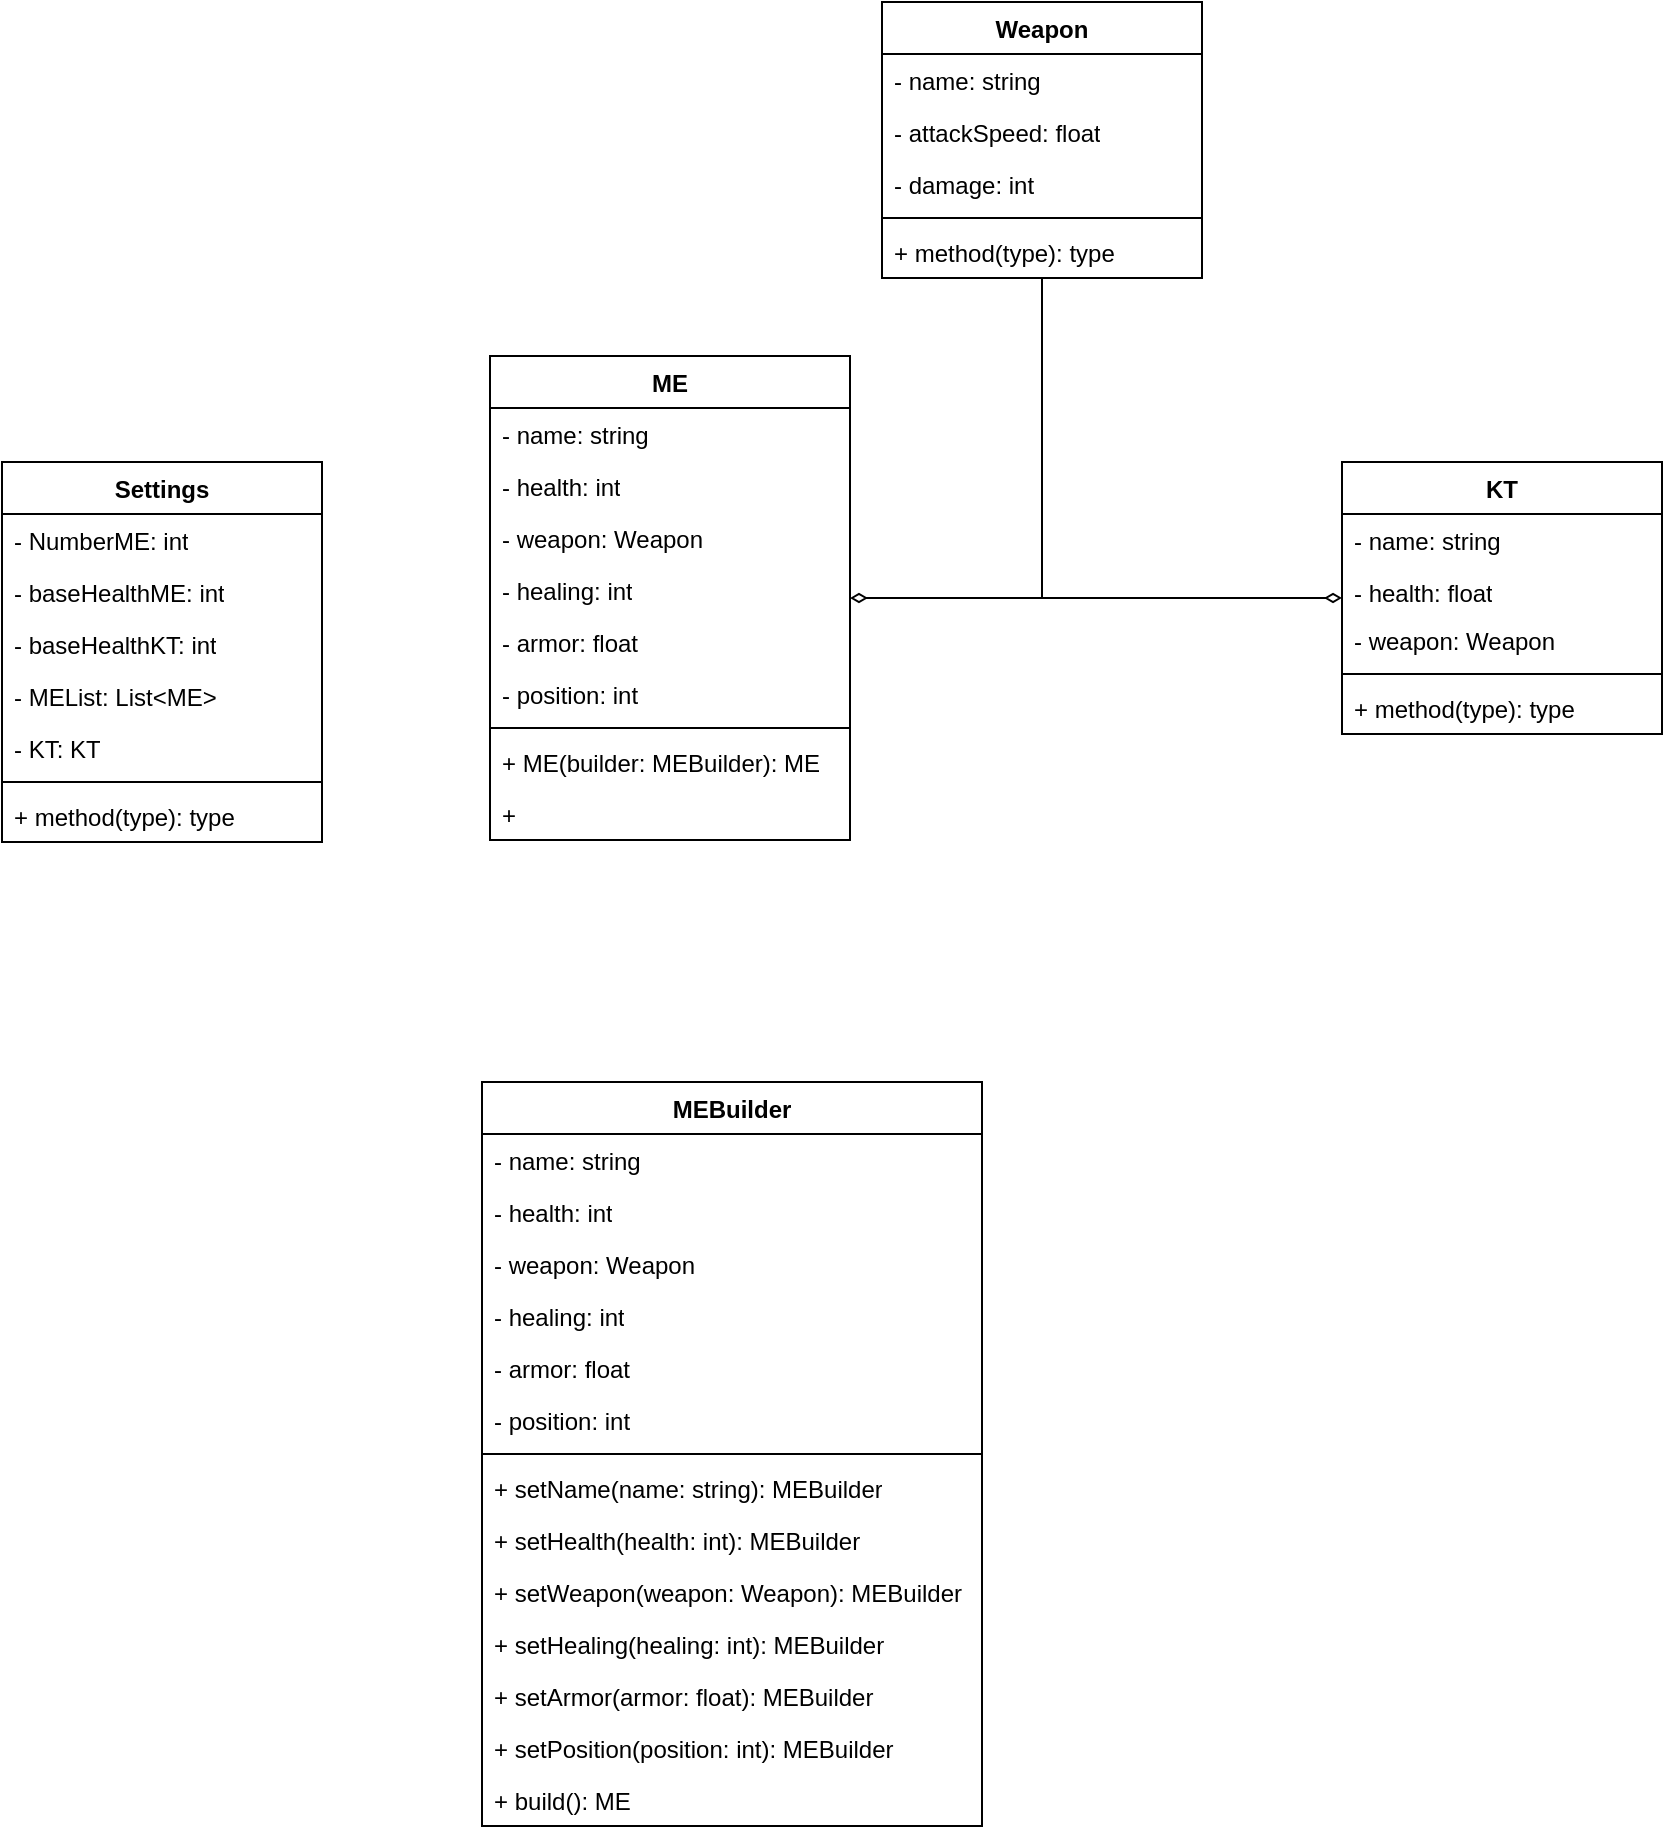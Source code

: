 <mxfile version="24.8.4">
  <diagram name="Seite-1" id="b19a6TrbWQM4TUv9pos4">
    <mxGraphModel dx="10500" dy="6739" grid="1" gridSize="10" guides="1" tooltips="1" connect="1" arrows="1" fold="1" page="1" pageScale="1" pageWidth="827" pageHeight="1169" math="0" shadow="0">
      <root>
        <mxCell id="0" />
        <mxCell id="1" parent="0" />
        <mxCell id="sRV9FdX8O6hAgCi8CBOk-69" style="edgeStyle=orthogonalEdgeStyle;rounded=0;orthogonalLoop=1;jettySize=auto;html=1;endArrow=none;endFill=0;startArrow=diamondThin;startFill=0;" edge="1" parent="1" source="sRV9FdX8O6hAgCi8CBOk-9" target="sRV9FdX8O6hAgCi8CBOk-17">
          <mxGeometry relative="1" as="geometry" />
        </mxCell>
        <mxCell id="sRV9FdX8O6hAgCi8CBOk-9" value="ME" style="swimlane;fontStyle=1;align=center;verticalAlign=top;childLayout=stackLayout;horizontal=1;startSize=26;horizontalStack=0;resizeParent=1;resizeParentMax=0;resizeLast=0;collapsible=1;marginBottom=0;whiteSpace=wrap;html=1;" vertex="1" parent="1">
          <mxGeometry x="324" y="157" width="180" height="242" as="geometry">
            <mxRectangle x="340" y="230" width="100" height="30" as="alternateBounds" />
          </mxGeometry>
        </mxCell>
        <mxCell id="sRV9FdX8O6hAgCi8CBOk-24" value="- name: string" style="text;strokeColor=none;fillColor=none;align=left;verticalAlign=top;spacingLeft=4;spacingRight=4;overflow=hidden;rotatable=0;points=[[0,0.5],[1,0.5]];portConstraint=eastwest;whiteSpace=wrap;html=1;" vertex="1" parent="sRV9FdX8O6hAgCi8CBOk-9">
          <mxGeometry y="26" width="180" height="26" as="geometry" />
        </mxCell>
        <mxCell id="sRV9FdX8O6hAgCi8CBOk-10" value="- health: int" style="text;strokeColor=none;fillColor=none;align=left;verticalAlign=top;spacingLeft=4;spacingRight=4;overflow=hidden;rotatable=0;points=[[0,0.5],[1,0.5]];portConstraint=eastwest;whiteSpace=wrap;html=1;" vertex="1" parent="sRV9FdX8O6hAgCi8CBOk-9">
          <mxGeometry y="52" width="180" height="26" as="geometry" />
        </mxCell>
        <mxCell id="sRV9FdX8O6hAgCi8CBOk-21" value="- weapon: Weapon&lt;span style=&quot;color: rgba(0, 0, 0, 0); font-family: monospace; font-size: 0px; text-wrap-mode: nowrap;&quot;&gt;%3CmxGraphModel%3E%3Croot%3E%3CmxCell%20id%3D%220%22%2F%3E%3CmxCell%20id%3D%221%22%20parent%3D%220%22%2F%3E%3CmxCell%20id%3D%222%22%20value%3D%22-%20health%3A%20float%22%20style%3D%22text%3BstrokeColor%3Dnone%3BfillColor%3Dnone%3Balign%3Dleft%3BverticalAlign%3Dtop%3BspacingLeft%3D4%3BspacingRight%3D4%3Boverflow%3Dhidden%3Brotatable%3D0%3Bpoints%3D%5B%5B0%2C0.5%5D%2C%5B1%2C0.5%5D%5D%3BportConstraint%3Deastwest%3BwhiteSpace%3Dwrap%3Bhtml%3D1%3B%22%20vertex%3D%221%22%20parent%3D%221%22%3E%3CmxGeometry%20x%3D%22340%22%20y%3D%22256%22%20width%3D%22160%22%20height%3D%2226%22%20as%3D%22geometry%22%2F%3E%3C%2FmxCell%3E%3C%2Froot%3E%3C%2FmxGraphModel%3E&lt;/span&gt;" style="text;strokeColor=none;fillColor=none;align=left;verticalAlign=top;spacingLeft=4;spacingRight=4;overflow=hidden;rotatable=0;points=[[0,0.5],[1,0.5]];portConstraint=eastwest;whiteSpace=wrap;html=1;" vertex="1" parent="sRV9FdX8O6hAgCi8CBOk-9">
          <mxGeometry y="78" width="180" height="26" as="geometry" />
        </mxCell>
        <mxCell id="sRV9FdX8O6hAgCi8CBOk-23" value="- healing: int" style="text;strokeColor=none;fillColor=none;align=left;verticalAlign=top;spacingLeft=4;spacingRight=4;overflow=hidden;rotatable=0;points=[[0,0.5],[1,0.5]];portConstraint=eastwest;whiteSpace=wrap;html=1;" vertex="1" parent="sRV9FdX8O6hAgCi8CBOk-9">
          <mxGeometry y="104" width="180" height="26" as="geometry" />
        </mxCell>
        <mxCell id="sRV9FdX8O6hAgCi8CBOk-22" value="- armor: float" style="text;strokeColor=none;fillColor=none;align=left;verticalAlign=top;spacingLeft=4;spacingRight=4;overflow=hidden;rotatable=0;points=[[0,0.5],[1,0.5]];portConstraint=eastwest;whiteSpace=wrap;html=1;" vertex="1" parent="sRV9FdX8O6hAgCi8CBOk-9">
          <mxGeometry y="130" width="180" height="26" as="geometry" />
        </mxCell>
        <mxCell id="sRV9FdX8O6hAgCi8CBOk-52" value="- position: int" style="text;strokeColor=none;fillColor=none;align=left;verticalAlign=top;spacingLeft=4;spacingRight=4;overflow=hidden;rotatable=0;points=[[0,0.5],[1,0.5]];portConstraint=eastwest;whiteSpace=wrap;html=1;" vertex="1" parent="sRV9FdX8O6hAgCi8CBOk-9">
          <mxGeometry y="156" width="180" height="26" as="geometry" />
        </mxCell>
        <mxCell id="sRV9FdX8O6hAgCi8CBOk-11" value="" style="line;strokeWidth=1;fillColor=none;align=left;verticalAlign=middle;spacingTop=-1;spacingLeft=3;spacingRight=3;rotatable=0;labelPosition=right;points=[];portConstraint=eastwest;strokeColor=inherit;" vertex="1" parent="sRV9FdX8O6hAgCi8CBOk-9">
          <mxGeometry y="182" width="180" height="8" as="geometry" />
        </mxCell>
        <mxCell id="sRV9FdX8O6hAgCi8CBOk-12" value="+ ME(builder: MEBuilder): ME" style="text;strokeColor=none;fillColor=none;align=left;verticalAlign=top;spacingLeft=4;spacingRight=4;overflow=hidden;rotatable=0;points=[[0,0.5],[1,0.5]];portConstraint=eastwest;whiteSpace=wrap;html=1;" vertex="1" parent="sRV9FdX8O6hAgCi8CBOk-9">
          <mxGeometry y="190" width="180" height="26" as="geometry" />
        </mxCell>
        <mxCell id="sRV9FdX8O6hAgCi8CBOk-67" value="+&amp;nbsp;" style="text;strokeColor=none;fillColor=none;align=left;verticalAlign=top;spacingLeft=4;spacingRight=4;overflow=hidden;rotatable=0;points=[[0,0.5],[1,0.5]];portConstraint=eastwest;whiteSpace=wrap;html=1;" vertex="1" parent="sRV9FdX8O6hAgCi8CBOk-9">
          <mxGeometry y="216" width="180" height="26" as="geometry" />
        </mxCell>
        <mxCell id="sRV9FdX8O6hAgCi8CBOk-70" style="edgeStyle=orthogonalEdgeStyle;rounded=0;orthogonalLoop=1;jettySize=auto;html=1;endArrow=none;endFill=0;startArrow=diamondThin;startFill=0;" edge="1" parent="1" source="sRV9FdX8O6hAgCi8CBOk-13" target="sRV9FdX8O6hAgCi8CBOk-17">
          <mxGeometry relative="1" as="geometry" />
        </mxCell>
        <mxCell id="sRV9FdX8O6hAgCi8CBOk-13" value="KT" style="swimlane;fontStyle=1;align=center;verticalAlign=top;childLayout=stackLayout;horizontal=1;startSize=26;horizontalStack=0;resizeParent=1;resizeParentMax=0;resizeLast=0;collapsible=1;marginBottom=0;whiteSpace=wrap;html=1;" vertex="1" parent="1">
          <mxGeometry x="750" y="210" width="160" height="136" as="geometry">
            <mxRectangle x="340" y="230" width="100" height="30" as="alternateBounds" />
          </mxGeometry>
        </mxCell>
        <mxCell id="sRV9FdX8O6hAgCi8CBOk-33" value="- name: string" style="text;strokeColor=none;fillColor=none;align=left;verticalAlign=top;spacingLeft=4;spacingRight=4;overflow=hidden;rotatable=0;points=[[0,0.5],[1,0.5]];portConstraint=eastwest;whiteSpace=wrap;html=1;" vertex="1" parent="sRV9FdX8O6hAgCi8CBOk-13">
          <mxGeometry y="26" width="160" height="26" as="geometry" />
        </mxCell>
        <mxCell id="sRV9FdX8O6hAgCi8CBOk-14" value="- health: float" style="text;strokeColor=none;fillColor=none;align=left;verticalAlign=top;spacingLeft=4;spacingRight=4;overflow=hidden;rotatable=0;points=[[0,0.5],[1,0.5]];portConstraint=eastwest;whiteSpace=wrap;html=1;" vertex="1" parent="sRV9FdX8O6hAgCi8CBOk-13">
          <mxGeometry y="52" width="160" height="24" as="geometry" />
        </mxCell>
        <mxCell id="sRV9FdX8O6hAgCi8CBOk-34" value="- weapon: Weapon" style="text;strokeColor=none;fillColor=none;align=left;verticalAlign=top;spacingLeft=4;spacingRight=4;overflow=hidden;rotatable=0;points=[[0,0.5],[1,0.5]];portConstraint=eastwest;whiteSpace=wrap;html=1;" vertex="1" parent="sRV9FdX8O6hAgCi8CBOk-13">
          <mxGeometry y="76" width="160" height="26" as="geometry" />
        </mxCell>
        <mxCell id="sRV9FdX8O6hAgCi8CBOk-15" value="" style="line;strokeWidth=1;fillColor=none;align=left;verticalAlign=middle;spacingTop=-1;spacingLeft=3;spacingRight=3;rotatable=0;labelPosition=right;points=[];portConstraint=eastwest;strokeColor=inherit;" vertex="1" parent="sRV9FdX8O6hAgCi8CBOk-13">
          <mxGeometry y="102" width="160" height="8" as="geometry" />
        </mxCell>
        <mxCell id="sRV9FdX8O6hAgCi8CBOk-16" value="+ method(type): type" style="text;strokeColor=none;fillColor=none;align=left;verticalAlign=top;spacingLeft=4;spacingRight=4;overflow=hidden;rotatable=0;points=[[0,0.5],[1,0.5]];portConstraint=eastwest;whiteSpace=wrap;html=1;" vertex="1" parent="sRV9FdX8O6hAgCi8CBOk-13">
          <mxGeometry y="110" width="160" height="26" as="geometry" />
        </mxCell>
        <mxCell id="sRV9FdX8O6hAgCi8CBOk-17" value="Weapon" style="swimlane;fontStyle=1;align=center;verticalAlign=top;childLayout=stackLayout;horizontal=1;startSize=26;horizontalStack=0;resizeParent=1;resizeParentMax=0;resizeLast=0;collapsible=1;marginBottom=0;whiteSpace=wrap;html=1;" vertex="1" parent="1">
          <mxGeometry x="520" y="-20" width="160" height="138" as="geometry">
            <mxRectangle x="130" y="230" width="100" height="30" as="alternateBounds" />
          </mxGeometry>
        </mxCell>
        <mxCell id="sRV9FdX8O6hAgCi8CBOk-18" value="- name: string" style="text;strokeColor=none;fillColor=none;align=left;verticalAlign=top;spacingLeft=4;spacingRight=4;overflow=hidden;rotatable=0;points=[[0,0.5],[1,0.5]];portConstraint=eastwest;whiteSpace=wrap;html=1;" vertex="1" parent="sRV9FdX8O6hAgCi8CBOk-17">
          <mxGeometry y="26" width="160" height="26" as="geometry" />
        </mxCell>
        <mxCell id="sRV9FdX8O6hAgCi8CBOk-25" value="- attackSpeed: float" style="text;strokeColor=none;fillColor=none;align=left;verticalAlign=top;spacingLeft=4;spacingRight=4;overflow=hidden;rotatable=0;points=[[0,0.5],[1,0.5]];portConstraint=eastwest;whiteSpace=wrap;html=1;" vertex="1" parent="sRV9FdX8O6hAgCi8CBOk-17">
          <mxGeometry y="52" width="160" height="26" as="geometry" />
        </mxCell>
        <mxCell id="sRV9FdX8O6hAgCi8CBOk-26" value="- damage: int" style="text;strokeColor=none;fillColor=none;align=left;verticalAlign=top;spacingLeft=4;spacingRight=4;overflow=hidden;rotatable=0;points=[[0,0.5],[1,0.5]];portConstraint=eastwest;whiteSpace=wrap;html=1;" vertex="1" parent="sRV9FdX8O6hAgCi8CBOk-17">
          <mxGeometry y="78" width="160" height="26" as="geometry" />
        </mxCell>
        <mxCell id="sRV9FdX8O6hAgCi8CBOk-19" value="" style="line;strokeWidth=1;fillColor=none;align=left;verticalAlign=middle;spacingTop=-1;spacingLeft=3;spacingRight=3;rotatable=0;labelPosition=right;points=[];portConstraint=eastwest;strokeColor=inherit;" vertex="1" parent="sRV9FdX8O6hAgCi8CBOk-17">
          <mxGeometry y="104" width="160" height="8" as="geometry" />
        </mxCell>
        <mxCell id="sRV9FdX8O6hAgCi8CBOk-20" value="+ method(type): type" style="text;strokeColor=none;fillColor=none;align=left;verticalAlign=top;spacingLeft=4;spacingRight=4;overflow=hidden;rotatable=0;points=[[0,0.5],[1,0.5]];portConstraint=eastwest;whiteSpace=wrap;html=1;" vertex="1" parent="sRV9FdX8O6hAgCi8CBOk-17">
          <mxGeometry y="112" width="160" height="26" as="geometry" />
        </mxCell>
        <mxCell id="sRV9FdX8O6hAgCi8CBOk-35" value="Settings" style="swimlane;fontStyle=1;align=center;verticalAlign=top;childLayout=stackLayout;horizontal=1;startSize=26;horizontalStack=0;resizeParent=1;resizeParentMax=0;resizeLast=0;collapsible=1;marginBottom=0;whiteSpace=wrap;html=1;" vertex="1" parent="1">
          <mxGeometry x="80" y="210" width="160" height="190" as="geometry">
            <mxRectangle x="340" y="230" width="100" height="30" as="alternateBounds" />
          </mxGeometry>
        </mxCell>
        <mxCell id="sRV9FdX8O6hAgCi8CBOk-36" value="- NumberME: int" style="text;strokeColor=none;fillColor=none;align=left;verticalAlign=top;spacingLeft=4;spacingRight=4;overflow=hidden;rotatable=0;points=[[0,0.5],[1,0.5]];portConstraint=eastwest;whiteSpace=wrap;html=1;" vertex="1" parent="sRV9FdX8O6hAgCi8CBOk-35">
          <mxGeometry y="26" width="160" height="26" as="geometry" />
        </mxCell>
        <mxCell id="sRV9FdX8O6hAgCi8CBOk-37" value="- baseHealthME: int" style="text;strokeColor=none;fillColor=none;align=left;verticalAlign=top;spacingLeft=4;spacingRight=4;overflow=hidden;rotatable=0;points=[[0,0.5],[1,0.5]];portConstraint=eastwest;whiteSpace=wrap;html=1;" vertex="1" parent="sRV9FdX8O6hAgCi8CBOk-35">
          <mxGeometry y="52" width="160" height="26" as="geometry" />
        </mxCell>
        <mxCell id="sRV9FdX8O6hAgCi8CBOk-41" value="- baseHealthKT: int" style="text;strokeColor=none;fillColor=none;align=left;verticalAlign=top;spacingLeft=4;spacingRight=4;overflow=hidden;rotatable=0;points=[[0,0.5],[1,0.5]];portConstraint=eastwest;whiteSpace=wrap;html=1;" vertex="1" parent="sRV9FdX8O6hAgCi8CBOk-35">
          <mxGeometry y="78" width="160" height="26" as="geometry" />
        </mxCell>
        <mxCell id="sRV9FdX8O6hAgCi8CBOk-42" value="- MEList: List&amp;lt;ME&amp;gt;" style="text;strokeColor=none;fillColor=none;align=left;verticalAlign=top;spacingLeft=4;spacingRight=4;overflow=hidden;rotatable=0;points=[[0,0.5],[1,0.5]];portConstraint=eastwest;whiteSpace=wrap;html=1;" vertex="1" parent="sRV9FdX8O6hAgCi8CBOk-35">
          <mxGeometry y="104" width="160" height="26" as="geometry" />
        </mxCell>
        <mxCell id="sRV9FdX8O6hAgCi8CBOk-43" value="- KT: KT" style="text;strokeColor=none;fillColor=none;align=left;verticalAlign=top;spacingLeft=4;spacingRight=4;overflow=hidden;rotatable=0;points=[[0,0.5],[1,0.5]];portConstraint=eastwest;whiteSpace=wrap;html=1;" vertex="1" parent="sRV9FdX8O6hAgCi8CBOk-35">
          <mxGeometry y="130" width="160" height="26" as="geometry" />
        </mxCell>
        <mxCell id="sRV9FdX8O6hAgCi8CBOk-39" value="" style="line;strokeWidth=1;fillColor=none;align=left;verticalAlign=middle;spacingTop=-1;spacingLeft=3;spacingRight=3;rotatable=0;labelPosition=right;points=[];portConstraint=eastwest;strokeColor=inherit;" vertex="1" parent="sRV9FdX8O6hAgCi8CBOk-35">
          <mxGeometry y="156" width="160" height="8" as="geometry" />
        </mxCell>
        <mxCell id="sRV9FdX8O6hAgCi8CBOk-40" value="+ method(type): type" style="text;strokeColor=none;fillColor=none;align=left;verticalAlign=top;spacingLeft=4;spacingRight=4;overflow=hidden;rotatable=0;points=[[0,0.5],[1,0.5]];portConstraint=eastwest;whiteSpace=wrap;html=1;" vertex="1" parent="sRV9FdX8O6hAgCi8CBOk-35">
          <mxGeometry y="164" width="160" height="26" as="geometry" />
        </mxCell>
        <mxCell id="sRV9FdX8O6hAgCi8CBOk-44" value="&lt;div&gt;&lt;span style=&quot;background-color: initial;&quot;&gt;MEBuilder&lt;/span&gt;&lt;/div&gt;" style="swimlane;fontStyle=1;align=center;verticalAlign=top;childLayout=stackLayout;horizontal=1;startSize=26;horizontalStack=0;resizeParent=1;resizeParentMax=0;resizeLast=0;collapsible=1;marginBottom=0;whiteSpace=wrap;html=1;" vertex="1" parent="1">
          <mxGeometry x="320" y="520" width="250" height="372" as="geometry">
            <mxRectangle x="340" y="230" width="100" height="30" as="alternateBounds" />
          </mxGeometry>
        </mxCell>
        <mxCell id="sRV9FdX8O6hAgCi8CBOk-45" value="- name: string" style="text;strokeColor=none;fillColor=none;align=left;verticalAlign=top;spacingLeft=4;spacingRight=4;overflow=hidden;rotatable=0;points=[[0,0.5],[1,0.5]];portConstraint=eastwest;whiteSpace=wrap;html=1;" vertex="1" parent="sRV9FdX8O6hAgCi8CBOk-44">
          <mxGeometry y="26" width="250" height="26" as="geometry" />
        </mxCell>
        <mxCell id="sRV9FdX8O6hAgCi8CBOk-46" value="- health: int" style="text;strokeColor=none;fillColor=none;align=left;verticalAlign=top;spacingLeft=4;spacingRight=4;overflow=hidden;rotatable=0;points=[[0,0.5],[1,0.5]];portConstraint=eastwest;whiteSpace=wrap;html=1;" vertex="1" parent="sRV9FdX8O6hAgCi8CBOk-44">
          <mxGeometry y="52" width="250" height="26" as="geometry" />
        </mxCell>
        <mxCell id="sRV9FdX8O6hAgCi8CBOk-47" value="- weapon: Weapon&lt;span style=&quot;color: rgba(0, 0, 0, 0); font-family: monospace; font-size: 0px; text-wrap-mode: nowrap;&quot;&gt;%3CmxGraphModel%3E%3Croot%3E%3CmxCell%20id%3D%220%22%2F%3E%3CmxCell%20id%3D%221%22%20parent%3D%220%22%2F%3E%3CmxCell%20id%3D%222%22%20value%3D%22-%20health%3A%20float%22%20style%3D%22text%3BstrokeColor%3Dnone%3BfillColor%3Dnone%3Balign%3Dleft%3BverticalAlign%3Dtop%3BspacingLeft%3D4%3BspacingRight%3D4%3Boverflow%3Dhidden%3Brotatable%3D0%3Bpoints%3D%5B%5B0%2C0.5%5D%2C%5B1%2C0.5%5D%5D%3BportConstraint%3Deastwest%3BwhiteSpace%3Dwrap%3Bhtml%3D1%3B%22%20vertex%3D%221%22%20parent%3D%221%22%3E%3CmxGeometry%20x%3D%22340%22%20y%3D%22256%22%20width%3D%22160%22%20height%3D%2226%22%20as%3D%22geometry%22%2F%3E%3C%2FmxCell%3E%3C%2Froot%3E%3C%2FmxGraphModel%3E&lt;/span&gt;" style="text;strokeColor=none;fillColor=none;align=left;verticalAlign=top;spacingLeft=4;spacingRight=4;overflow=hidden;rotatable=0;points=[[0,0.5],[1,0.5]];portConstraint=eastwest;whiteSpace=wrap;html=1;" vertex="1" parent="sRV9FdX8O6hAgCi8CBOk-44">
          <mxGeometry y="78" width="250" height="26" as="geometry" />
        </mxCell>
        <mxCell id="sRV9FdX8O6hAgCi8CBOk-48" value="- healing: int" style="text;strokeColor=none;fillColor=none;align=left;verticalAlign=top;spacingLeft=4;spacingRight=4;overflow=hidden;rotatable=0;points=[[0,0.5],[1,0.5]];portConstraint=eastwest;whiteSpace=wrap;html=1;" vertex="1" parent="sRV9FdX8O6hAgCi8CBOk-44">
          <mxGeometry y="104" width="250" height="26" as="geometry" />
        </mxCell>
        <mxCell id="sRV9FdX8O6hAgCi8CBOk-49" value="- armor: float" style="text;strokeColor=none;fillColor=none;align=left;verticalAlign=top;spacingLeft=4;spacingRight=4;overflow=hidden;rotatable=0;points=[[0,0.5],[1,0.5]];portConstraint=eastwest;whiteSpace=wrap;html=1;" vertex="1" parent="sRV9FdX8O6hAgCi8CBOk-44">
          <mxGeometry y="130" width="250" height="26" as="geometry" />
        </mxCell>
        <mxCell id="sRV9FdX8O6hAgCi8CBOk-53" value="- position: int" style="text;strokeColor=none;fillColor=none;align=left;verticalAlign=top;spacingLeft=4;spacingRight=4;overflow=hidden;rotatable=0;points=[[0,0.5],[1,0.5]];portConstraint=eastwest;whiteSpace=wrap;html=1;" vertex="1" parent="sRV9FdX8O6hAgCi8CBOk-44">
          <mxGeometry y="156" width="250" height="26" as="geometry" />
        </mxCell>
        <mxCell id="sRV9FdX8O6hAgCi8CBOk-50" value="" style="line;strokeWidth=1;fillColor=none;align=left;verticalAlign=middle;spacingTop=-1;spacingLeft=3;spacingRight=3;rotatable=0;labelPosition=right;points=[];portConstraint=eastwest;strokeColor=inherit;" vertex="1" parent="sRV9FdX8O6hAgCi8CBOk-44">
          <mxGeometry y="182" width="250" height="8" as="geometry" />
        </mxCell>
        <mxCell id="sRV9FdX8O6hAgCi8CBOk-51" value="+ setName(name: string): MEBuilder" style="text;strokeColor=none;fillColor=none;align=left;verticalAlign=top;spacingLeft=4;spacingRight=4;overflow=hidden;rotatable=0;points=[[0,0.5],[1,0.5]];portConstraint=eastwest;whiteSpace=wrap;html=1;" vertex="1" parent="sRV9FdX8O6hAgCi8CBOk-44">
          <mxGeometry y="190" width="250" height="26" as="geometry" />
        </mxCell>
        <mxCell id="sRV9FdX8O6hAgCi8CBOk-55" value="+ setHealth(health: int): MEBuilder" style="text;strokeColor=none;fillColor=none;align=left;verticalAlign=top;spacingLeft=4;spacingRight=4;overflow=hidden;rotatable=0;points=[[0,0.5],[1,0.5]];portConstraint=eastwest;whiteSpace=wrap;html=1;" vertex="1" parent="sRV9FdX8O6hAgCi8CBOk-44">
          <mxGeometry y="216" width="250" height="26" as="geometry" />
        </mxCell>
        <mxCell id="sRV9FdX8O6hAgCi8CBOk-56" value="+ setWeapon(weapon: Weapon): MEBuilder" style="text;strokeColor=none;fillColor=none;align=left;verticalAlign=top;spacingLeft=4;spacingRight=4;overflow=hidden;rotatable=0;points=[[0,0.5],[1,0.5]];portConstraint=eastwest;whiteSpace=wrap;html=1;" vertex="1" parent="sRV9FdX8O6hAgCi8CBOk-44">
          <mxGeometry y="242" width="250" height="26" as="geometry" />
        </mxCell>
        <mxCell id="sRV9FdX8O6hAgCi8CBOk-57" value="+ setHealing(healing: int): MEBuilder" style="text;strokeColor=none;fillColor=none;align=left;verticalAlign=top;spacingLeft=4;spacingRight=4;overflow=hidden;rotatable=0;points=[[0,0.5],[1,0.5]];portConstraint=eastwest;whiteSpace=wrap;html=1;" vertex="1" parent="sRV9FdX8O6hAgCi8CBOk-44">
          <mxGeometry y="268" width="250" height="26" as="geometry" />
        </mxCell>
        <mxCell id="sRV9FdX8O6hAgCi8CBOk-58" value="+ setArmor(armor: float): MEBuilder" style="text;strokeColor=none;fillColor=none;align=left;verticalAlign=top;spacingLeft=4;spacingRight=4;overflow=hidden;rotatable=0;points=[[0,0.5],[1,0.5]];portConstraint=eastwest;whiteSpace=wrap;html=1;" vertex="1" parent="sRV9FdX8O6hAgCi8CBOk-44">
          <mxGeometry y="294" width="250" height="26" as="geometry" />
        </mxCell>
        <mxCell id="sRV9FdX8O6hAgCi8CBOk-59" value="+ setPosition(position: int): MEBuilder" style="text;strokeColor=none;fillColor=none;align=left;verticalAlign=top;spacingLeft=4;spacingRight=4;overflow=hidden;rotatable=0;points=[[0,0.5],[1,0.5]];portConstraint=eastwest;whiteSpace=wrap;html=1;" vertex="1" parent="sRV9FdX8O6hAgCi8CBOk-44">
          <mxGeometry y="320" width="250" height="26" as="geometry" />
        </mxCell>
        <mxCell id="sRV9FdX8O6hAgCi8CBOk-60" value="+ build(): ME" style="text;strokeColor=none;fillColor=none;align=left;verticalAlign=top;spacingLeft=4;spacingRight=4;overflow=hidden;rotatable=0;points=[[0,0.5],[1,0.5]];portConstraint=eastwest;whiteSpace=wrap;html=1;" vertex="1" parent="sRV9FdX8O6hAgCi8CBOk-44">
          <mxGeometry y="346" width="250" height="26" as="geometry" />
        </mxCell>
      </root>
    </mxGraphModel>
  </diagram>
</mxfile>
